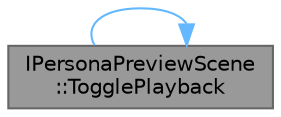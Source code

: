 digraph "IPersonaPreviewScene::TogglePlayback"
{
 // INTERACTIVE_SVG=YES
 // LATEX_PDF_SIZE
  bgcolor="transparent";
  edge [fontname=Helvetica,fontsize=10,labelfontname=Helvetica,labelfontsize=10];
  node [fontname=Helvetica,fontsize=10,shape=box,height=0.2,width=0.4];
  rankdir="LR";
  Node1 [id="Node000001",label="IPersonaPreviewScene\l::TogglePlayback",height=0.2,width=0.4,color="gray40", fillcolor="grey60", style="filled", fontcolor="black",tooltip="Toggle the playback of animation, if any."];
  Node1 -> Node1 [id="edge1_Node000001_Node000001",color="steelblue1",style="solid",tooltip=" "];
}
